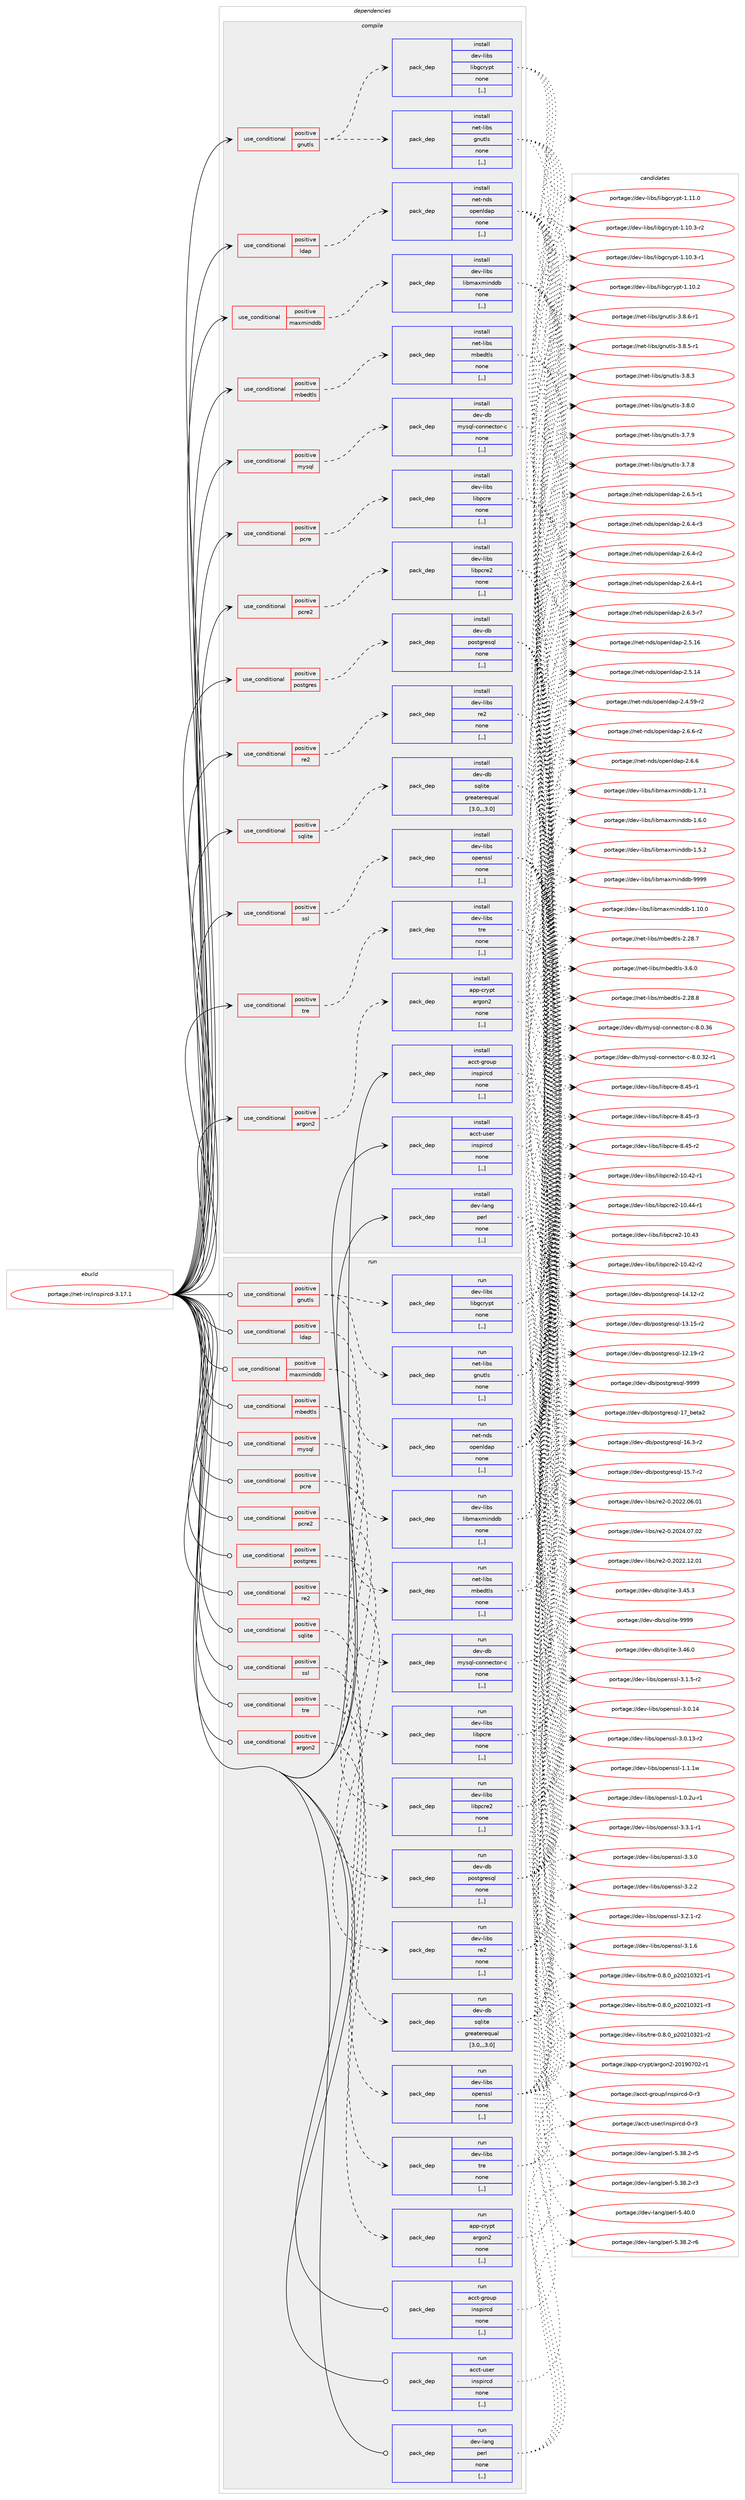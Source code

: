 digraph prolog {

# *************
# Graph options
# *************

newrank=true;
concentrate=true;
compound=true;
graph [rankdir=LR,fontname=Helvetica,fontsize=10,ranksep=1.5];#, ranksep=2.5, nodesep=0.2];
edge  [arrowhead=vee];
node  [fontname=Helvetica,fontsize=10];

# **********
# The ebuild
# **********

subgraph cluster_leftcol {
color=gray;
label=<<i>ebuild</i>>;
id [label="portage://net-irc/inspircd-3.17.1", color=red, width=4, href="../net-irc/inspircd-3.17.1.svg"];
}

# ****************
# The dependencies
# ****************

subgraph cluster_midcol {
color=gray;
label=<<i>dependencies</i>>;
subgraph cluster_compile {
fillcolor="#eeeeee";
style=filled;
label=<<i>compile</i>>;
subgraph cond92319 {
dependency355126 [label=<<TABLE BORDER="0" CELLBORDER="1" CELLSPACING="0" CELLPADDING="4"><TR><TD ROWSPAN="3" CELLPADDING="10">use_conditional</TD></TR><TR><TD>positive</TD></TR><TR><TD>argon2</TD></TR></TABLE>>, shape=none, color=red];
subgraph pack260180 {
dependency355127 [label=<<TABLE BORDER="0" CELLBORDER="1" CELLSPACING="0" CELLPADDING="4" WIDTH="220"><TR><TD ROWSPAN="6" CELLPADDING="30">pack_dep</TD></TR><TR><TD WIDTH="110">install</TD></TR><TR><TD>app-crypt</TD></TR><TR><TD>argon2</TD></TR><TR><TD>none</TD></TR><TR><TD>[,,]</TD></TR></TABLE>>, shape=none, color=blue];
}
dependency355126:e -> dependency355127:w [weight=20,style="dashed",arrowhead="vee"];
}
id:e -> dependency355126:w [weight=20,style="solid",arrowhead="vee"];
subgraph cond92320 {
dependency355128 [label=<<TABLE BORDER="0" CELLBORDER="1" CELLSPACING="0" CELLPADDING="4"><TR><TD ROWSPAN="3" CELLPADDING="10">use_conditional</TD></TR><TR><TD>positive</TD></TR><TR><TD>gnutls</TD></TR></TABLE>>, shape=none, color=red];
subgraph pack260181 {
dependency355129 [label=<<TABLE BORDER="0" CELLBORDER="1" CELLSPACING="0" CELLPADDING="4" WIDTH="220"><TR><TD ROWSPAN="6" CELLPADDING="30">pack_dep</TD></TR><TR><TD WIDTH="110">install</TD></TR><TR><TD>net-libs</TD></TR><TR><TD>gnutls</TD></TR><TR><TD>none</TD></TR><TR><TD>[,,]</TD></TR></TABLE>>, shape=none, color=blue];
}
dependency355128:e -> dependency355129:w [weight=20,style="dashed",arrowhead="vee"];
subgraph pack260182 {
dependency355130 [label=<<TABLE BORDER="0" CELLBORDER="1" CELLSPACING="0" CELLPADDING="4" WIDTH="220"><TR><TD ROWSPAN="6" CELLPADDING="30">pack_dep</TD></TR><TR><TD WIDTH="110">install</TD></TR><TR><TD>dev-libs</TD></TR><TR><TD>libgcrypt</TD></TR><TR><TD>none</TD></TR><TR><TD>[,,]</TD></TR></TABLE>>, shape=none, color=blue];
}
dependency355128:e -> dependency355130:w [weight=20,style="dashed",arrowhead="vee"];
}
id:e -> dependency355128:w [weight=20,style="solid",arrowhead="vee"];
subgraph cond92321 {
dependency355131 [label=<<TABLE BORDER="0" CELLBORDER="1" CELLSPACING="0" CELLPADDING="4"><TR><TD ROWSPAN="3" CELLPADDING="10">use_conditional</TD></TR><TR><TD>positive</TD></TR><TR><TD>ldap</TD></TR></TABLE>>, shape=none, color=red];
subgraph pack260183 {
dependency355132 [label=<<TABLE BORDER="0" CELLBORDER="1" CELLSPACING="0" CELLPADDING="4" WIDTH="220"><TR><TD ROWSPAN="6" CELLPADDING="30">pack_dep</TD></TR><TR><TD WIDTH="110">install</TD></TR><TR><TD>net-nds</TD></TR><TR><TD>openldap</TD></TR><TR><TD>none</TD></TR><TR><TD>[,,]</TD></TR></TABLE>>, shape=none, color=blue];
}
dependency355131:e -> dependency355132:w [weight=20,style="dashed",arrowhead="vee"];
}
id:e -> dependency355131:w [weight=20,style="solid",arrowhead="vee"];
subgraph cond92322 {
dependency355133 [label=<<TABLE BORDER="0" CELLBORDER="1" CELLSPACING="0" CELLPADDING="4"><TR><TD ROWSPAN="3" CELLPADDING="10">use_conditional</TD></TR><TR><TD>positive</TD></TR><TR><TD>maxminddb</TD></TR></TABLE>>, shape=none, color=red];
subgraph pack260184 {
dependency355134 [label=<<TABLE BORDER="0" CELLBORDER="1" CELLSPACING="0" CELLPADDING="4" WIDTH="220"><TR><TD ROWSPAN="6" CELLPADDING="30">pack_dep</TD></TR><TR><TD WIDTH="110">install</TD></TR><TR><TD>dev-libs</TD></TR><TR><TD>libmaxminddb</TD></TR><TR><TD>none</TD></TR><TR><TD>[,,]</TD></TR></TABLE>>, shape=none, color=blue];
}
dependency355133:e -> dependency355134:w [weight=20,style="dashed",arrowhead="vee"];
}
id:e -> dependency355133:w [weight=20,style="solid",arrowhead="vee"];
subgraph cond92323 {
dependency355135 [label=<<TABLE BORDER="0" CELLBORDER="1" CELLSPACING="0" CELLPADDING="4"><TR><TD ROWSPAN="3" CELLPADDING="10">use_conditional</TD></TR><TR><TD>positive</TD></TR><TR><TD>mbedtls</TD></TR></TABLE>>, shape=none, color=red];
subgraph pack260185 {
dependency355136 [label=<<TABLE BORDER="0" CELLBORDER="1" CELLSPACING="0" CELLPADDING="4" WIDTH="220"><TR><TD ROWSPAN="6" CELLPADDING="30">pack_dep</TD></TR><TR><TD WIDTH="110">install</TD></TR><TR><TD>net-libs</TD></TR><TR><TD>mbedtls</TD></TR><TR><TD>none</TD></TR><TR><TD>[,,]</TD></TR></TABLE>>, shape=none, color=blue];
}
dependency355135:e -> dependency355136:w [weight=20,style="dashed",arrowhead="vee"];
}
id:e -> dependency355135:w [weight=20,style="solid",arrowhead="vee"];
subgraph cond92324 {
dependency355137 [label=<<TABLE BORDER="0" CELLBORDER="1" CELLSPACING="0" CELLPADDING="4"><TR><TD ROWSPAN="3" CELLPADDING="10">use_conditional</TD></TR><TR><TD>positive</TD></TR><TR><TD>mysql</TD></TR></TABLE>>, shape=none, color=red];
subgraph pack260186 {
dependency355138 [label=<<TABLE BORDER="0" CELLBORDER="1" CELLSPACING="0" CELLPADDING="4" WIDTH="220"><TR><TD ROWSPAN="6" CELLPADDING="30">pack_dep</TD></TR><TR><TD WIDTH="110">install</TD></TR><TR><TD>dev-db</TD></TR><TR><TD>mysql-connector-c</TD></TR><TR><TD>none</TD></TR><TR><TD>[,,]</TD></TR></TABLE>>, shape=none, color=blue];
}
dependency355137:e -> dependency355138:w [weight=20,style="dashed",arrowhead="vee"];
}
id:e -> dependency355137:w [weight=20,style="solid",arrowhead="vee"];
subgraph cond92325 {
dependency355139 [label=<<TABLE BORDER="0" CELLBORDER="1" CELLSPACING="0" CELLPADDING="4"><TR><TD ROWSPAN="3" CELLPADDING="10">use_conditional</TD></TR><TR><TD>positive</TD></TR><TR><TD>pcre</TD></TR></TABLE>>, shape=none, color=red];
subgraph pack260187 {
dependency355140 [label=<<TABLE BORDER="0" CELLBORDER="1" CELLSPACING="0" CELLPADDING="4" WIDTH="220"><TR><TD ROWSPAN="6" CELLPADDING="30">pack_dep</TD></TR><TR><TD WIDTH="110">install</TD></TR><TR><TD>dev-libs</TD></TR><TR><TD>libpcre</TD></TR><TR><TD>none</TD></TR><TR><TD>[,,]</TD></TR></TABLE>>, shape=none, color=blue];
}
dependency355139:e -> dependency355140:w [weight=20,style="dashed",arrowhead="vee"];
}
id:e -> dependency355139:w [weight=20,style="solid",arrowhead="vee"];
subgraph cond92326 {
dependency355141 [label=<<TABLE BORDER="0" CELLBORDER="1" CELLSPACING="0" CELLPADDING="4"><TR><TD ROWSPAN="3" CELLPADDING="10">use_conditional</TD></TR><TR><TD>positive</TD></TR><TR><TD>pcre2</TD></TR></TABLE>>, shape=none, color=red];
subgraph pack260188 {
dependency355142 [label=<<TABLE BORDER="0" CELLBORDER="1" CELLSPACING="0" CELLPADDING="4" WIDTH="220"><TR><TD ROWSPAN="6" CELLPADDING="30">pack_dep</TD></TR><TR><TD WIDTH="110">install</TD></TR><TR><TD>dev-libs</TD></TR><TR><TD>libpcre2</TD></TR><TR><TD>none</TD></TR><TR><TD>[,,]</TD></TR></TABLE>>, shape=none, color=blue];
}
dependency355141:e -> dependency355142:w [weight=20,style="dashed",arrowhead="vee"];
}
id:e -> dependency355141:w [weight=20,style="solid",arrowhead="vee"];
subgraph cond92327 {
dependency355143 [label=<<TABLE BORDER="0" CELLBORDER="1" CELLSPACING="0" CELLPADDING="4"><TR><TD ROWSPAN="3" CELLPADDING="10">use_conditional</TD></TR><TR><TD>positive</TD></TR><TR><TD>postgres</TD></TR></TABLE>>, shape=none, color=red];
subgraph pack260189 {
dependency355144 [label=<<TABLE BORDER="0" CELLBORDER="1" CELLSPACING="0" CELLPADDING="4" WIDTH="220"><TR><TD ROWSPAN="6" CELLPADDING="30">pack_dep</TD></TR><TR><TD WIDTH="110">install</TD></TR><TR><TD>dev-db</TD></TR><TR><TD>postgresql</TD></TR><TR><TD>none</TD></TR><TR><TD>[,,]</TD></TR></TABLE>>, shape=none, color=blue];
}
dependency355143:e -> dependency355144:w [weight=20,style="dashed",arrowhead="vee"];
}
id:e -> dependency355143:w [weight=20,style="solid",arrowhead="vee"];
subgraph cond92328 {
dependency355145 [label=<<TABLE BORDER="0" CELLBORDER="1" CELLSPACING="0" CELLPADDING="4"><TR><TD ROWSPAN="3" CELLPADDING="10">use_conditional</TD></TR><TR><TD>positive</TD></TR><TR><TD>re2</TD></TR></TABLE>>, shape=none, color=red];
subgraph pack260190 {
dependency355146 [label=<<TABLE BORDER="0" CELLBORDER="1" CELLSPACING="0" CELLPADDING="4" WIDTH="220"><TR><TD ROWSPAN="6" CELLPADDING="30">pack_dep</TD></TR><TR><TD WIDTH="110">install</TD></TR><TR><TD>dev-libs</TD></TR><TR><TD>re2</TD></TR><TR><TD>none</TD></TR><TR><TD>[,,]</TD></TR></TABLE>>, shape=none, color=blue];
}
dependency355145:e -> dependency355146:w [weight=20,style="dashed",arrowhead="vee"];
}
id:e -> dependency355145:w [weight=20,style="solid",arrowhead="vee"];
subgraph cond92329 {
dependency355147 [label=<<TABLE BORDER="0" CELLBORDER="1" CELLSPACING="0" CELLPADDING="4"><TR><TD ROWSPAN="3" CELLPADDING="10">use_conditional</TD></TR><TR><TD>positive</TD></TR><TR><TD>sqlite</TD></TR></TABLE>>, shape=none, color=red];
subgraph pack260191 {
dependency355148 [label=<<TABLE BORDER="0" CELLBORDER="1" CELLSPACING="0" CELLPADDING="4" WIDTH="220"><TR><TD ROWSPAN="6" CELLPADDING="30">pack_dep</TD></TR><TR><TD WIDTH="110">install</TD></TR><TR><TD>dev-db</TD></TR><TR><TD>sqlite</TD></TR><TR><TD>greaterequal</TD></TR><TR><TD>[3.0,,,3.0]</TD></TR></TABLE>>, shape=none, color=blue];
}
dependency355147:e -> dependency355148:w [weight=20,style="dashed",arrowhead="vee"];
}
id:e -> dependency355147:w [weight=20,style="solid",arrowhead="vee"];
subgraph cond92330 {
dependency355149 [label=<<TABLE BORDER="0" CELLBORDER="1" CELLSPACING="0" CELLPADDING="4"><TR><TD ROWSPAN="3" CELLPADDING="10">use_conditional</TD></TR><TR><TD>positive</TD></TR><TR><TD>ssl</TD></TR></TABLE>>, shape=none, color=red];
subgraph pack260192 {
dependency355150 [label=<<TABLE BORDER="0" CELLBORDER="1" CELLSPACING="0" CELLPADDING="4" WIDTH="220"><TR><TD ROWSPAN="6" CELLPADDING="30">pack_dep</TD></TR><TR><TD WIDTH="110">install</TD></TR><TR><TD>dev-libs</TD></TR><TR><TD>openssl</TD></TR><TR><TD>none</TD></TR><TR><TD>[,,]</TD></TR></TABLE>>, shape=none, color=blue];
}
dependency355149:e -> dependency355150:w [weight=20,style="dashed",arrowhead="vee"];
}
id:e -> dependency355149:w [weight=20,style="solid",arrowhead="vee"];
subgraph cond92331 {
dependency355151 [label=<<TABLE BORDER="0" CELLBORDER="1" CELLSPACING="0" CELLPADDING="4"><TR><TD ROWSPAN="3" CELLPADDING="10">use_conditional</TD></TR><TR><TD>positive</TD></TR><TR><TD>tre</TD></TR></TABLE>>, shape=none, color=red];
subgraph pack260193 {
dependency355152 [label=<<TABLE BORDER="0" CELLBORDER="1" CELLSPACING="0" CELLPADDING="4" WIDTH="220"><TR><TD ROWSPAN="6" CELLPADDING="30">pack_dep</TD></TR><TR><TD WIDTH="110">install</TD></TR><TR><TD>dev-libs</TD></TR><TR><TD>tre</TD></TR><TR><TD>none</TD></TR><TR><TD>[,,]</TD></TR></TABLE>>, shape=none, color=blue];
}
dependency355151:e -> dependency355152:w [weight=20,style="dashed",arrowhead="vee"];
}
id:e -> dependency355151:w [weight=20,style="solid",arrowhead="vee"];
subgraph pack260194 {
dependency355153 [label=<<TABLE BORDER="0" CELLBORDER="1" CELLSPACING="0" CELLPADDING="4" WIDTH="220"><TR><TD ROWSPAN="6" CELLPADDING="30">pack_dep</TD></TR><TR><TD WIDTH="110">install</TD></TR><TR><TD>acct-group</TD></TR><TR><TD>inspircd</TD></TR><TR><TD>none</TD></TR><TR><TD>[,,]</TD></TR></TABLE>>, shape=none, color=blue];
}
id:e -> dependency355153:w [weight=20,style="solid",arrowhead="vee"];
subgraph pack260195 {
dependency355154 [label=<<TABLE BORDER="0" CELLBORDER="1" CELLSPACING="0" CELLPADDING="4" WIDTH="220"><TR><TD ROWSPAN="6" CELLPADDING="30">pack_dep</TD></TR><TR><TD WIDTH="110">install</TD></TR><TR><TD>acct-user</TD></TR><TR><TD>inspircd</TD></TR><TR><TD>none</TD></TR><TR><TD>[,,]</TD></TR></TABLE>>, shape=none, color=blue];
}
id:e -> dependency355154:w [weight=20,style="solid",arrowhead="vee"];
subgraph pack260196 {
dependency355155 [label=<<TABLE BORDER="0" CELLBORDER="1" CELLSPACING="0" CELLPADDING="4" WIDTH="220"><TR><TD ROWSPAN="6" CELLPADDING="30">pack_dep</TD></TR><TR><TD WIDTH="110">install</TD></TR><TR><TD>dev-lang</TD></TR><TR><TD>perl</TD></TR><TR><TD>none</TD></TR><TR><TD>[,,]</TD></TR></TABLE>>, shape=none, color=blue];
}
id:e -> dependency355155:w [weight=20,style="solid",arrowhead="vee"];
}
subgraph cluster_compileandrun {
fillcolor="#eeeeee";
style=filled;
label=<<i>compile and run</i>>;
}
subgraph cluster_run {
fillcolor="#eeeeee";
style=filled;
label=<<i>run</i>>;
subgraph cond92332 {
dependency355156 [label=<<TABLE BORDER="0" CELLBORDER="1" CELLSPACING="0" CELLPADDING="4"><TR><TD ROWSPAN="3" CELLPADDING="10">use_conditional</TD></TR><TR><TD>positive</TD></TR><TR><TD>argon2</TD></TR></TABLE>>, shape=none, color=red];
subgraph pack260197 {
dependency355157 [label=<<TABLE BORDER="0" CELLBORDER="1" CELLSPACING="0" CELLPADDING="4" WIDTH="220"><TR><TD ROWSPAN="6" CELLPADDING="30">pack_dep</TD></TR><TR><TD WIDTH="110">run</TD></TR><TR><TD>app-crypt</TD></TR><TR><TD>argon2</TD></TR><TR><TD>none</TD></TR><TR><TD>[,,]</TD></TR></TABLE>>, shape=none, color=blue];
}
dependency355156:e -> dependency355157:w [weight=20,style="dashed",arrowhead="vee"];
}
id:e -> dependency355156:w [weight=20,style="solid",arrowhead="odot"];
subgraph cond92333 {
dependency355158 [label=<<TABLE BORDER="0" CELLBORDER="1" CELLSPACING="0" CELLPADDING="4"><TR><TD ROWSPAN="3" CELLPADDING="10">use_conditional</TD></TR><TR><TD>positive</TD></TR><TR><TD>gnutls</TD></TR></TABLE>>, shape=none, color=red];
subgraph pack260198 {
dependency355159 [label=<<TABLE BORDER="0" CELLBORDER="1" CELLSPACING="0" CELLPADDING="4" WIDTH="220"><TR><TD ROWSPAN="6" CELLPADDING="30">pack_dep</TD></TR><TR><TD WIDTH="110">run</TD></TR><TR><TD>net-libs</TD></TR><TR><TD>gnutls</TD></TR><TR><TD>none</TD></TR><TR><TD>[,,]</TD></TR></TABLE>>, shape=none, color=blue];
}
dependency355158:e -> dependency355159:w [weight=20,style="dashed",arrowhead="vee"];
subgraph pack260199 {
dependency355160 [label=<<TABLE BORDER="0" CELLBORDER="1" CELLSPACING="0" CELLPADDING="4" WIDTH="220"><TR><TD ROWSPAN="6" CELLPADDING="30">pack_dep</TD></TR><TR><TD WIDTH="110">run</TD></TR><TR><TD>dev-libs</TD></TR><TR><TD>libgcrypt</TD></TR><TR><TD>none</TD></TR><TR><TD>[,,]</TD></TR></TABLE>>, shape=none, color=blue];
}
dependency355158:e -> dependency355160:w [weight=20,style="dashed",arrowhead="vee"];
}
id:e -> dependency355158:w [weight=20,style="solid",arrowhead="odot"];
subgraph cond92334 {
dependency355161 [label=<<TABLE BORDER="0" CELLBORDER="1" CELLSPACING="0" CELLPADDING="4"><TR><TD ROWSPAN="3" CELLPADDING="10">use_conditional</TD></TR><TR><TD>positive</TD></TR><TR><TD>ldap</TD></TR></TABLE>>, shape=none, color=red];
subgraph pack260200 {
dependency355162 [label=<<TABLE BORDER="0" CELLBORDER="1" CELLSPACING="0" CELLPADDING="4" WIDTH="220"><TR><TD ROWSPAN="6" CELLPADDING="30">pack_dep</TD></TR><TR><TD WIDTH="110">run</TD></TR><TR><TD>net-nds</TD></TR><TR><TD>openldap</TD></TR><TR><TD>none</TD></TR><TR><TD>[,,]</TD></TR></TABLE>>, shape=none, color=blue];
}
dependency355161:e -> dependency355162:w [weight=20,style="dashed",arrowhead="vee"];
}
id:e -> dependency355161:w [weight=20,style="solid",arrowhead="odot"];
subgraph cond92335 {
dependency355163 [label=<<TABLE BORDER="0" CELLBORDER="1" CELLSPACING="0" CELLPADDING="4"><TR><TD ROWSPAN="3" CELLPADDING="10">use_conditional</TD></TR><TR><TD>positive</TD></TR><TR><TD>maxminddb</TD></TR></TABLE>>, shape=none, color=red];
subgraph pack260201 {
dependency355164 [label=<<TABLE BORDER="0" CELLBORDER="1" CELLSPACING="0" CELLPADDING="4" WIDTH="220"><TR><TD ROWSPAN="6" CELLPADDING="30">pack_dep</TD></TR><TR><TD WIDTH="110">run</TD></TR><TR><TD>dev-libs</TD></TR><TR><TD>libmaxminddb</TD></TR><TR><TD>none</TD></TR><TR><TD>[,,]</TD></TR></TABLE>>, shape=none, color=blue];
}
dependency355163:e -> dependency355164:w [weight=20,style="dashed",arrowhead="vee"];
}
id:e -> dependency355163:w [weight=20,style="solid",arrowhead="odot"];
subgraph cond92336 {
dependency355165 [label=<<TABLE BORDER="0" CELLBORDER="1" CELLSPACING="0" CELLPADDING="4"><TR><TD ROWSPAN="3" CELLPADDING="10">use_conditional</TD></TR><TR><TD>positive</TD></TR><TR><TD>mbedtls</TD></TR></TABLE>>, shape=none, color=red];
subgraph pack260202 {
dependency355166 [label=<<TABLE BORDER="0" CELLBORDER="1" CELLSPACING="0" CELLPADDING="4" WIDTH="220"><TR><TD ROWSPAN="6" CELLPADDING="30">pack_dep</TD></TR><TR><TD WIDTH="110">run</TD></TR><TR><TD>net-libs</TD></TR><TR><TD>mbedtls</TD></TR><TR><TD>none</TD></TR><TR><TD>[,,]</TD></TR></TABLE>>, shape=none, color=blue];
}
dependency355165:e -> dependency355166:w [weight=20,style="dashed",arrowhead="vee"];
}
id:e -> dependency355165:w [weight=20,style="solid",arrowhead="odot"];
subgraph cond92337 {
dependency355167 [label=<<TABLE BORDER="0" CELLBORDER="1" CELLSPACING="0" CELLPADDING="4"><TR><TD ROWSPAN="3" CELLPADDING="10">use_conditional</TD></TR><TR><TD>positive</TD></TR><TR><TD>mysql</TD></TR></TABLE>>, shape=none, color=red];
subgraph pack260203 {
dependency355168 [label=<<TABLE BORDER="0" CELLBORDER="1" CELLSPACING="0" CELLPADDING="4" WIDTH="220"><TR><TD ROWSPAN="6" CELLPADDING="30">pack_dep</TD></TR><TR><TD WIDTH="110">run</TD></TR><TR><TD>dev-db</TD></TR><TR><TD>mysql-connector-c</TD></TR><TR><TD>none</TD></TR><TR><TD>[,,]</TD></TR></TABLE>>, shape=none, color=blue];
}
dependency355167:e -> dependency355168:w [weight=20,style="dashed",arrowhead="vee"];
}
id:e -> dependency355167:w [weight=20,style="solid",arrowhead="odot"];
subgraph cond92338 {
dependency355169 [label=<<TABLE BORDER="0" CELLBORDER="1" CELLSPACING="0" CELLPADDING="4"><TR><TD ROWSPAN="3" CELLPADDING="10">use_conditional</TD></TR><TR><TD>positive</TD></TR><TR><TD>pcre</TD></TR></TABLE>>, shape=none, color=red];
subgraph pack260204 {
dependency355170 [label=<<TABLE BORDER="0" CELLBORDER="1" CELLSPACING="0" CELLPADDING="4" WIDTH="220"><TR><TD ROWSPAN="6" CELLPADDING="30">pack_dep</TD></TR><TR><TD WIDTH="110">run</TD></TR><TR><TD>dev-libs</TD></TR><TR><TD>libpcre</TD></TR><TR><TD>none</TD></TR><TR><TD>[,,]</TD></TR></TABLE>>, shape=none, color=blue];
}
dependency355169:e -> dependency355170:w [weight=20,style="dashed",arrowhead="vee"];
}
id:e -> dependency355169:w [weight=20,style="solid",arrowhead="odot"];
subgraph cond92339 {
dependency355171 [label=<<TABLE BORDER="0" CELLBORDER="1" CELLSPACING="0" CELLPADDING="4"><TR><TD ROWSPAN="3" CELLPADDING="10">use_conditional</TD></TR><TR><TD>positive</TD></TR><TR><TD>pcre2</TD></TR></TABLE>>, shape=none, color=red];
subgraph pack260205 {
dependency355172 [label=<<TABLE BORDER="0" CELLBORDER="1" CELLSPACING="0" CELLPADDING="4" WIDTH="220"><TR><TD ROWSPAN="6" CELLPADDING="30">pack_dep</TD></TR><TR><TD WIDTH="110">run</TD></TR><TR><TD>dev-libs</TD></TR><TR><TD>libpcre2</TD></TR><TR><TD>none</TD></TR><TR><TD>[,,]</TD></TR></TABLE>>, shape=none, color=blue];
}
dependency355171:e -> dependency355172:w [weight=20,style="dashed",arrowhead="vee"];
}
id:e -> dependency355171:w [weight=20,style="solid",arrowhead="odot"];
subgraph cond92340 {
dependency355173 [label=<<TABLE BORDER="0" CELLBORDER="1" CELLSPACING="0" CELLPADDING="4"><TR><TD ROWSPAN="3" CELLPADDING="10">use_conditional</TD></TR><TR><TD>positive</TD></TR><TR><TD>postgres</TD></TR></TABLE>>, shape=none, color=red];
subgraph pack260206 {
dependency355174 [label=<<TABLE BORDER="0" CELLBORDER="1" CELLSPACING="0" CELLPADDING="4" WIDTH="220"><TR><TD ROWSPAN="6" CELLPADDING="30">pack_dep</TD></TR><TR><TD WIDTH="110">run</TD></TR><TR><TD>dev-db</TD></TR><TR><TD>postgresql</TD></TR><TR><TD>none</TD></TR><TR><TD>[,,]</TD></TR></TABLE>>, shape=none, color=blue];
}
dependency355173:e -> dependency355174:w [weight=20,style="dashed",arrowhead="vee"];
}
id:e -> dependency355173:w [weight=20,style="solid",arrowhead="odot"];
subgraph cond92341 {
dependency355175 [label=<<TABLE BORDER="0" CELLBORDER="1" CELLSPACING="0" CELLPADDING="4"><TR><TD ROWSPAN="3" CELLPADDING="10">use_conditional</TD></TR><TR><TD>positive</TD></TR><TR><TD>re2</TD></TR></TABLE>>, shape=none, color=red];
subgraph pack260207 {
dependency355176 [label=<<TABLE BORDER="0" CELLBORDER="1" CELLSPACING="0" CELLPADDING="4" WIDTH="220"><TR><TD ROWSPAN="6" CELLPADDING="30">pack_dep</TD></TR><TR><TD WIDTH="110">run</TD></TR><TR><TD>dev-libs</TD></TR><TR><TD>re2</TD></TR><TR><TD>none</TD></TR><TR><TD>[,,]</TD></TR></TABLE>>, shape=none, color=blue];
}
dependency355175:e -> dependency355176:w [weight=20,style="dashed",arrowhead="vee"];
}
id:e -> dependency355175:w [weight=20,style="solid",arrowhead="odot"];
subgraph cond92342 {
dependency355177 [label=<<TABLE BORDER="0" CELLBORDER="1" CELLSPACING="0" CELLPADDING="4"><TR><TD ROWSPAN="3" CELLPADDING="10">use_conditional</TD></TR><TR><TD>positive</TD></TR><TR><TD>sqlite</TD></TR></TABLE>>, shape=none, color=red];
subgraph pack260208 {
dependency355178 [label=<<TABLE BORDER="0" CELLBORDER="1" CELLSPACING="0" CELLPADDING="4" WIDTH="220"><TR><TD ROWSPAN="6" CELLPADDING="30">pack_dep</TD></TR><TR><TD WIDTH="110">run</TD></TR><TR><TD>dev-db</TD></TR><TR><TD>sqlite</TD></TR><TR><TD>greaterequal</TD></TR><TR><TD>[3.0,,,3.0]</TD></TR></TABLE>>, shape=none, color=blue];
}
dependency355177:e -> dependency355178:w [weight=20,style="dashed",arrowhead="vee"];
}
id:e -> dependency355177:w [weight=20,style="solid",arrowhead="odot"];
subgraph cond92343 {
dependency355179 [label=<<TABLE BORDER="0" CELLBORDER="1" CELLSPACING="0" CELLPADDING="4"><TR><TD ROWSPAN="3" CELLPADDING="10">use_conditional</TD></TR><TR><TD>positive</TD></TR><TR><TD>ssl</TD></TR></TABLE>>, shape=none, color=red];
subgraph pack260209 {
dependency355180 [label=<<TABLE BORDER="0" CELLBORDER="1" CELLSPACING="0" CELLPADDING="4" WIDTH="220"><TR><TD ROWSPAN="6" CELLPADDING="30">pack_dep</TD></TR><TR><TD WIDTH="110">run</TD></TR><TR><TD>dev-libs</TD></TR><TR><TD>openssl</TD></TR><TR><TD>none</TD></TR><TR><TD>[,,]</TD></TR></TABLE>>, shape=none, color=blue];
}
dependency355179:e -> dependency355180:w [weight=20,style="dashed",arrowhead="vee"];
}
id:e -> dependency355179:w [weight=20,style="solid",arrowhead="odot"];
subgraph cond92344 {
dependency355181 [label=<<TABLE BORDER="0" CELLBORDER="1" CELLSPACING="0" CELLPADDING="4"><TR><TD ROWSPAN="3" CELLPADDING="10">use_conditional</TD></TR><TR><TD>positive</TD></TR><TR><TD>tre</TD></TR></TABLE>>, shape=none, color=red];
subgraph pack260210 {
dependency355182 [label=<<TABLE BORDER="0" CELLBORDER="1" CELLSPACING="0" CELLPADDING="4" WIDTH="220"><TR><TD ROWSPAN="6" CELLPADDING="30">pack_dep</TD></TR><TR><TD WIDTH="110">run</TD></TR><TR><TD>dev-libs</TD></TR><TR><TD>tre</TD></TR><TR><TD>none</TD></TR><TR><TD>[,,]</TD></TR></TABLE>>, shape=none, color=blue];
}
dependency355181:e -> dependency355182:w [weight=20,style="dashed",arrowhead="vee"];
}
id:e -> dependency355181:w [weight=20,style="solid",arrowhead="odot"];
subgraph pack260211 {
dependency355183 [label=<<TABLE BORDER="0" CELLBORDER="1" CELLSPACING="0" CELLPADDING="4" WIDTH="220"><TR><TD ROWSPAN="6" CELLPADDING="30">pack_dep</TD></TR><TR><TD WIDTH="110">run</TD></TR><TR><TD>acct-group</TD></TR><TR><TD>inspircd</TD></TR><TR><TD>none</TD></TR><TR><TD>[,,]</TD></TR></TABLE>>, shape=none, color=blue];
}
id:e -> dependency355183:w [weight=20,style="solid",arrowhead="odot"];
subgraph pack260212 {
dependency355184 [label=<<TABLE BORDER="0" CELLBORDER="1" CELLSPACING="0" CELLPADDING="4" WIDTH="220"><TR><TD ROWSPAN="6" CELLPADDING="30">pack_dep</TD></TR><TR><TD WIDTH="110">run</TD></TR><TR><TD>acct-user</TD></TR><TR><TD>inspircd</TD></TR><TR><TD>none</TD></TR><TR><TD>[,,]</TD></TR></TABLE>>, shape=none, color=blue];
}
id:e -> dependency355184:w [weight=20,style="solid",arrowhead="odot"];
subgraph pack260213 {
dependency355185 [label=<<TABLE BORDER="0" CELLBORDER="1" CELLSPACING="0" CELLPADDING="4" WIDTH="220"><TR><TD ROWSPAN="6" CELLPADDING="30">pack_dep</TD></TR><TR><TD WIDTH="110">run</TD></TR><TR><TD>dev-lang</TD></TR><TR><TD>perl</TD></TR><TR><TD>none</TD></TR><TR><TD>[,,]</TD></TR></TABLE>>, shape=none, color=blue];
}
id:e -> dependency355185:w [weight=20,style="solid",arrowhead="odot"];
}
}

# **************
# The candidates
# **************

subgraph cluster_choices {
rank=same;
color=gray;
label=<<i>candidates</i>>;

subgraph choice260180 {
color=black;
nodesep=1;
choice9711211245991141211121164797114103111110504550484957485548504511449 [label="portage://app-crypt/argon2-20190702-r1", color=red, width=4,href="../app-crypt/argon2-20190702-r1.svg"];
dependency355127:e -> choice9711211245991141211121164797114103111110504550484957485548504511449:w [style=dotted,weight="100"];
}
subgraph choice260181 {
color=black;
nodesep=1;
choice1101011164510810598115471031101171161081154551465646544511449 [label="portage://net-libs/gnutls-3.8.6-r1", color=red, width=4,href="../net-libs/gnutls-3.8.6-r1.svg"];
choice1101011164510810598115471031101171161081154551465646534511449 [label="portage://net-libs/gnutls-3.8.5-r1", color=red, width=4,href="../net-libs/gnutls-3.8.5-r1.svg"];
choice110101116451081059811547103110117116108115455146564651 [label="portage://net-libs/gnutls-3.8.3", color=red, width=4,href="../net-libs/gnutls-3.8.3.svg"];
choice110101116451081059811547103110117116108115455146564648 [label="portage://net-libs/gnutls-3.8.0", color=red, width=4,href="../net-libs/gnutls-3.8.0.svg"];
choice110101116451081059811547103110117116108115455146554657 [label="portage://net-libs/gnutls-3.7.9", color=red, width=4,href="../net-libs/gnutls-3.7.9.svg"];
choice110101116451081059811547103110117116108115455146554656 [label="portage://net-libs/gnutls-3.7.8", color=red, width=4,href="../net-libs/gnutls-3.7.8.svg"];
dependency355129:e -> choice1101011164510810598115471031101171161081154551465646544511449:w [style=dotted,weight="100"];
dependency355129:e -> choice1101011164510810598115471031101171161081154551465646534511449:w [style=dotted,weight="100"];
dependency355129:e -> choice110101116451081059811547103110117116108115455146564651:w [style=dotted,weight="100"];
dependency355129:e -> choice110101116451081059811547103110117116108115455146564648:w [style=dotted,weight="100"];
dependency355129:e -> choice110101116451081059811547103110117116108115455146554657:w [style=dotted,weight="100"];
dependency355129:e -> choice110101116451081059811547103110117116108115455146554656:w [style=dotted,weight="100"];
}
subgraph choice260182 {
color=black;
nodesep=1;
choice100101118451081059811547108105981039911412111211645494649494648 [label="portage://dev-libs/libgcrypt-1.11.0", color=red, width=4,href="../dev-libs/libgcrypt-1.11.0.svg"];
choice1001011184510810598115471081059810399114121112116454946494846514511450 [label="portage://dev-libs/libgcrypt-1.10.3-r2", color=red, width=4,href="../dev-libs/libgcrypt-1.10.3-r2.svg"];
choice1001011184510810598115471081059810399114121112116454946494846514511449 [label="portage://dev-libs/libgcrypt-1.10.3-r1", color=red, width=4,href="../dev-libs/libgcrypt-1.10.3-r1.svg"];
choice100101118451081059811547108105981039911412111211645494649484650 [label="portage://dev-libs/libgcrypt-1.10.2", color=red, width=4,href="../dev-libs/libgcrypt-1.10.2.svg"];
dependency355130:e -> choice100101118451081059811547108105981039911412111211645494649494648:w [style=dotted,weight="100"];
dependency355130:e -> choice1001011184510810598115471081059810399114121112116454946494846514511450:w [style=dotted,weight="100"];
dependency355130:e -> choice1001011184510810598115471081059810399114121112116454946494846514511449:w [style=dotted,weight="100"];
dependency355130:e -> choice100101118451081059811547108105981039911412111211645494649484650:w [style=dotted,weight="100"];
}
subgraph choice260183 {
color=black;
nodesep=1;
choice1101011164511010011547111112101110108100971124550465446544511450 [label="portage://net-nds/openldap-2.6.6-r2", color=red, width=4,href="../net-nds/openldap-2.6.6-r2.svg"];
choice110101116451101001154711111210111010810097112455046544654 [label="portage://net-nds/openldap-2.6.6", color=red, width=4,href="../net-nds/openldap-2.6.6.svg"];
choice1101011164511010011547111112101110108100971124550465446534511449 [label="portage://net-nds/openldap-2.6.5-r1", color=red, width=4,href="../net-nds/openldap-2.6.5-r1.svg"];
choice1101011164511010011547111112101110108100971124550465446524511451 [label="portage://net-nds/openldap-2.6.4-r3", color=red, width=4,href="../net-nds/openldap-2.6.4-r3.svg"];
choice1101011164511010011547111112101110108100971124550465446524511450 [label="portage://net-nds/openldap-2.6.4-r2", color=red, width=4,href="../net-nds/openldap-2.6.4-r2.svg"];
choice1101011164511010011547111112101110108100971124550465446524511449 [label="portage://net-nds/openldap-2.6.4-r1", color=red, width=4,href="../net-nds/openldap-2.6.4-r1.svg"];
choice1101011164511010011547111112101110108100971124550465446514511455 [label="portage://net-nds/openldap-2.6.3-r7", color=red, width=4,href="../net-nds/openldap-2.6.3-r7.svg"];
choice11010111645110100115471111121011101081009711245504653464954 [label="portage://net-nds/openldap-2.5.16", color=red, width=4,href="../net-nds/openldap-2.5.16.svg"];
choice11010111645110100115471111121011101081009711245504653464952 [label="portage://net-nds/openldap-2.5.14", color=red, width=4,href="../net-nds/openldap-2.5.14.svg"];
choice110101116451101001154711111210111010810097112455046524653574511450 [label="portage://net-nds/openldap-2.4.59-r2", color=red, width=4,href="../net-nds/openldap-2.4.59-r2.svg"];
dependency355132:e -> choice1101011164511010011547111112101110108100971124550465446544511450:w [style=dotted,weight="100"];
dependency355132:e -> choice110101116451101001154711111210111010810097112455046544654:w [style=dotted,weight="100"];
dependency355132:e -> choice1101011164511010011547111112101110108100971124550465446534511449:w [style=dotted,weight="100"];
dependency355132:e -> choice1101011164511010011547111112101110108100971124550465446524511451:w [style=dotted,weight="100"];
dependency355132:e -> choice1101011164511010011547111112101110108100971124550465446524511450:w [style=dotted,weight="100"];
dependency355132:e -> choice1101011164511010011547111112101110108100971124550465446524511449:w [style=dotted,weight="100"];
dependency355132:e -> choice1101011164511010011547111112101110108100971124550465446514511455:w [style=dotted,weight="100"];
dependency355132:e -> choice11010111645110100115471111121011101081009711245504653464954:w [style=dotted,weight="100"];
dependency355132:e -> choice11010111645110100115471111121011101081009711245504653464952:w [style=dotted,weight="100"];
dependency355132:e -> choice110101116451101001154711111210111010810097112455046524653574511450:w [style=dotted,weight="100"];
}
subgraph choice260184 {
color=black;
nodesep=1;
choice1001011184510810598115471081059810997120109105110100100984557575757 [label="portage://dev-libs/libmaxminddb-9999", color=red, width=4,href="../dev-libs/libmaxminddb-9999.svg"];
choice10010111845108105981154710810598109971201091051101001009845494649484648 [label="portage://dev-libs/libmaxminddb-1.10.0", color=red, width=4,href="../dev-libs/libmaxminddb-1.10.0.svg"];
choice100101118451081059811547108105981099712010910511010010098454946554649 [label="portage://dev-libs/libmaxminddb-1.7.1", color=red, width=4,href="../dev-libs/libmaxminddb-1.7.1.svg"];
choice100101118451081059811547108105981099712010910511010010098454946544648 [label="portage://dev-libs/libmaxminddb-1.6.0", color=red, width=4,href="../dev-libs/libmaxminddb-1.6.0.svg"];
choice100101118451081059811547108105981099712010910511010010098454946534650 [label="portage://dev-libs/libmaxminddb-1.5.2", color=red, width=4,href="../dev-libs/libmaxminddb-1.5.2.svg"];
dependency355134:e -> choice1001011184510810598115471081059810997120109105110100100984557575757:w [style=dotted,weight="100"];
dependency355134:e -> choice10010111845108105981154710810598109971201091051101001009845494649484648:w [style=dotted,weight="100"];
dependency355134:e -> choice100101118451081059811547108105981099712010910511010010098454946554649:w [style=dotted,weight="100"];
dependency355134:e -> choice100101118451081059811547108105981099712010910511010010098454946544648:w [style=dotted,weight="100"];
dependency355134:e -> choice100101118451081059811547108105981099712010910511010010098454946534650:w [style=dotted,weight="100"];
}
subgraph choice260185 {
color=black;
nodesep=1;
choice11010111645108105981154710998101100116108115455146544648 [label="portage://net-libs/mbedtls-3.6.0", color=red, width=4,href="../net-libs/mbedtls-3.6.0.svg"];
choice1101011164510810598115471099810110011610811545504650564656 [label="portage://net-libs/mbedtls-2.28.8", color=red, width=4,href="../net-libs/mbedtls-2.28.8.svg"];
choice1101011164510810598115471099810110011610811545504650564655 [label="portage://net-libs/mbedtls-2.28.7", color=red, width=4,href="../net-libs/mbedtls-2.28.7.svg"];
dependency355136:e -> choice11010111645108105981154710998101100116108115455146544648:w [style=dotted,weight="100"];
dependency355136:e -> choice1101011164510810598115471099810110011610811545504650564656:w [style=dotted,weight="100"];
dependency355136:e -> choice1101011164510810598115471099810110011610811545504650564655:w [style=dotted,weight="100"];
}
subgraph choice260186 {
color=black;
nodesep=1;
choice100101118451009847109121115113108459911111011010199116111114459945564648465154 [label="portage://dev-db/mysql-connector-c-8.0.36", color=red, width=4,href="../dev-db/mysql-connector-c-8.0.36.svg"];
choice1001011184510098471091211151131084599111110110101991161111144599455646484651504511449 [label="portage://dev-db/mysql-connector-c-8.0.32-r1", color=red, width=4,href="../dev-db/mysql-connector-c-8.0.32-r1.svg"];
dependency355138:e -> choice100101118451009847109121115113108459911111011010199116111114459945564648465154:w [style=dotted,weight="100"];
dependency355138:e -> choice1001011184510098471091211151131084599111110110101991161111144599455646484651504511449:w [style=dotted,weight="100"];
}
subgraph choice260187 {
color=black;
nodesep=1;
choice100101118451081059811547108105981129911410145564652534511451 [label="portage://dev-libs/libpcre-8.45-r3", color=red, width=4,href="../dev-libs/libpcre-8.45-r3.svg"];
choice100101118451081059811547108105981129911410145564652534511450 [label="portage://dev-libs/libpcre-8.45-r2", color=red, width=4,href="../dev-libs/libpcre-8.45-r2.svg"];
choice100101118451081059811547108105981129911410145564652534511449 [label="portage://dev-libs/libpcre-8.45-r1", color=red, width=4,href="../dev-libs/libpcre-8.45-r1.svg"];
dependency355140:e -> choice100101118451081059811547108105981129911410145564652534511451:w [style=dotted,weight="100"];
dependency355140:e -> choice100101118451081059811547108105981129911410145564652534511450:w [style=dotted,weight="100"];
dependency355140:e -> choice100101118451081059811547108105981129911410145564652534511449:w [style=dotted,weight="100"];
}
subgraph choice260188 {
color=black;
nodesep=1;
choice1001011184510810598115471081059811299114101504549484652524511449 [label="portage://dev-libs/libpcre2-10.44-r1", color=red, width=4,href="../dev-libs/libpcre2-10.44-r1.svg"];
choice100101118451081059811547108105981129911410150454948465251 [label="portage://dev-libs/libpcre2-10.43", color=red, width=4,href="../dev-libs/libpcre2-10.43.svg"];
choice1001011184510810598115471081059811299114101504549484652504511450 [label="portage://dev-libs/libpcre2-10.42-r2", color=red, width=4,href="../dev-libs/libpcre2-10.42-r2.svg"];
choice1001011184510810598115471081059811299114101504549484652504511449 [label="portage://dev-libs/libpcre2-10.42-r1", color=red, width=4,href="../dev-libs/libpcre2-10.42-r1.svg"];
dependency355142:e -> choice1001011184510810598115471081059811299114101504549484652524511449:w [style=dotted,weight="100"];
dependency355142:e -> choice100101118451081059811547108105981129911410150454948465251:w [style=dotted,weight="100"];
dependency355142:e -> choice1001011184510810598115471081059811299114101504549484652504511450:w [style=dotted,weight="100"];
dependency355142:e -> choice1001011184510810598115471081059811299114101504549484652504511449:w [style=dotted,weight="100"];
}
subgraph choice260189 {
color=black;
nodesep=1;
choice1001011184510098471121111151161031141011151131084557575757 [label="portage://dev-db/postgresql-9999", color=red, width=4,href="../dev-db/postgresql-9999.svg"];
choice10010111845100984711211111511610311410111511310845495595981011169750 [label="portage://dev-db/postgresql-17_beta2", color=red, width=4,href="../dev-db/postgresql-17_beta2.svg"];
choice10010111845100984711211111511610311410111511310845495446514511450 [label="portage://dev-db/postgresql-16.3-r2", color=red, width=4,href="../dev-db/postgresql-16.3-r2.svg"];
choice10010111845100984711211111511610311410111511310845495346554511450 [label="portage://dev-db/postgresql-15.7-r2", color=red, width=4,href="../dev-db/postgresql-15.7-r2.svg"];
choice1001011184510098471121111151161031141011151131084549524649504511450 [label="portage://dev-db/postgresql-14.12-r2", color=red, width=4,href="../dev-db/postgresql-14.12-r2.svg"];
choice1001011184510098471121111151161031141011151131084549514649534511450 [label="portage://dev-db/postgresql-13.15-r2", color=red, width=4,href="../dev-db/postgresql-13.15-r2.svg"];
choice1001011184510098471121111151161031141011151131084549504649574511450 [label="portage://dev-db/postgresql-12.19-r2", color=red, width=4,href="../dev-db/postgresql-12.19-r2.svg"];
dependency355144:e -> choice1001011184510098471121111151161031141011151131084557575757:w [style=dotted,weight="100"];
dependency355144:e -> choice10010111845100984711211111511610311410111511310845495595981011169750:w [style=dotted,weight="100"];
dependency355144:e -> choice10010111845100984711211111511610311410111511310845495446514511450:w [style=dotted,weight="100"];
dependency355144:e -> choice10010111845100984711211111511610311410111511310845495346554511450:w [style=dotted,weight="100"];
dependency355144:e -> choice1001011184510098471121111151161031141011151131084549524649504511450:w [style=dotted,weight="100"];
dependency355144:e -> choice1001011184510098471121111151161031141011151131084549514649534511450:w [style=dotted,weight="100"];
dependency355144:e -> choice1001011184510098471121111151161031141011151131084549504649574511450:w [style=dotted,weight="100"];
}
subgraph choice260190 {
color=black;
nodesep=1;
choice1001011184510810598115471141015045484650485052464855464850 [label="portage://dev-libs/re2-0.2024.07.02", color=red, width=4,href="../dev-libs/re2-0.2024.07.02.svg"];
choice1001011184510810598115471141015045484650485050464950464849 [label="portage://dev-libs/re2-0.2022.12.01", color=red, width=4,href="../dev-libs/re2-0.2022.12.01.svg"];
choice1001011184510810598115471141015045484650485050464854464849 [label="portage://dev-libs/re2-0.2022.06.01", color=red, width=4,href="../dev-libs/re2-0.2022.06.01.svg"];
dependency355146:e -> choice1001011184510810598115471141015045484650485052464855464850:w [style=dotted,weight="100"];
dependency355146:e -> choice1001011184510810598115471141015045484650485050464950464849:w [style=dotted,weight="100"];
dependency355146:e -> choice1001011184510810598115471141015045484650485050464854464849:w [style=dotted,weight="100"];
}
subgraph choice260191 {
color=black;
nodesep=1;
choice1001011184510098471151131081051161014557575757 [label="portage://dev-db/sqlite-9999", color=red, width=4,href="../dev-db/sqlite-9999.svg"];
choice10010111845100984711511310810511610145514652544648 [label="portage://dev-db/sqlite-3.46.0", color=red, width=4,href="../dev-db/sqlite-3.46.0.svg"];
choice10010111845100984711511310810511610145514652534651 [label="portage://dev-db/sqlite-3.45.3", color=red, width=4,href="../dev-db/sqlite-3.45.3.svg"];
dependency355148:e -> choice1001011184510098471151131081051161014557575757:w [style=dotted,weight="100"];
dependency355148:e -> choice10010111845100984711511310810511610145514652544648:w [style=dotted,weight="100"];
dependency355148:e -> choice10010111845100984711511310810511610145514652534651:w [style=dotted,weight="100"];
}
subgraph choice260192 {
color=black;
nodesep=1;
choice1001011184510810598115471111121011101151151084551465146494511449 [label="portage://dev-libs/openssl-3.3.1-r1", color=red, width=4,href="../dev-libs/openssl-3.3.1-r1.svg"];
choice100101118451081059811547111112101110115115108455146514648 [label="portage://dev-libs/openssl-3.3.0", color=red, width=4,href="../dev-libs/openssl-3.3.0.svg"];
choice100101118451081059811547111112101110115115108455146504650 [label="portage://dev-libs/openssl-3.2.2", color=red, width=4,href="../dev-libs/openssl-3.2.2.svg"];
choice1001011184510810598115471111121011101151151084551465046494511450 [label="portage://dev-libs/openssl-3.2.1-r2", color=red, width=4,href="../dev-libs/openssl-3.2.1-r2.svg"];
choice100101118451081059811547111112101110115115108455146494654 [label="portage://dev-libs/openssl-3.1.6", color=red, width=4,href="../dev-libs/openssl-3.1.6.svg"];
choice1001011184510810598115471111121011101151151084551464946534511450 [label="portage://dev-libs/openssl-3.1.5-r2", color=red, width=4,href="../dev-libs/openssl-3.1.5-r2.svg"];
choice10010111845108105981154711111210111011511510845514648464952 [label="portage://dev-libs/openssl-3.0.14", color=red, width=4,href="../dev-libs/openssl-3.0.14.svg"];
choice100101118451081059811547111112101110115115108455146484649514511450 [label="portage://dev-libs/openssl-3.0.13-r2", color=red, width=4,href="../dev-libs/openssl-3.0.13-r2.svg"];
choice100101118451081059811547111112101110115115108454946494649119 [label="portage://dev-libs/openssl-1.1.1w", color=red, width=4,href="../dev-libs/openssl-1.1.1w.svg"];
choice1001011184510810598115471111121011101151151084549464846501174511449 [label="portage://dev-libs/openssl-1.0.2u-r1", color=red, width=4,href="../dev-libs/openssl-1.0.2u-r1.svg"];
dependency355150:e -> choice1001011184510810598115471111121011101151151084551465146494511449:w [style=dotted,weight="100"];
dependency355150:e -> choice100101118451081059811547111112101110115115108455146514648:w [style=dotted,weight="100"];
dependency355150:e -> choice100101118451081059811547111112101110115115108455146504650:w [style=dotted,weight="100"];
dependency355150:e -> choice1001011184510810598115471111121011101151151084551465046494511450:w [style=dotted,weight="100"];
dependency355150:e -> choice100101118451081059811547111112101110115115108455146494654:w [style=dotted,weight="100"];
dependency355150:e -> choice1001011184510810598115471111121011101151151084551464946534511450:w [style=dotted,weight="100"];
dependency355150:e -> choice10010111845108105981154711111210111011511510845514648464952:w [style=dotted,weight="100"];
dependency355150:e -> choice100101118451081059811547111112101110115115108455146484649514511450:w [style=dotted,weight="100"];
dependency355150:e -> choice100101118451081059811547111112101110115115108454946494649119:w [style=dotted,weight="100"];
dependency355150:e -> choice1001011184510810598115471111121011101151151084549464846501174511449:w [style=dotted,weight="100"];
}
subgraph choice260193 {
color=black;
nodesep=1;
choice1001011184510810598115471161141014548465646489511250485049485150494511451 [label="portage://dev-libs/tre-0.8.0_p20210321-r3", color=red, width=4,href="../dev-libs/tre-0.8.0_p20210321-r3.svg"];
choice1001011184510810598115471161141014548465646489511250485049485150494511450 [label="portage://dev-libs/tre-0.8.0_p20210321-r2", color=red, width=4,href="../dev-libs/tre-0.8.0_p20210321-r2.svg"];
choice1001011184510810598115471161141014548465646489511250485049485150494511449 [label="portage://dev-libs/tre-0.8.0_p20210321-r1", color=red, width=4,href="../dev-libs/tre-0.8.0_p20210321-r1.svg"];
dependency355152:e -> choice1001011184510810598115471161141014548465646489511250485049485150494511451:w [style=dotted,weight="100"];
dependency355152:e -> choice1001011184510810598115471161141014548465646489511250485049485150494511450:w [style=dotted,weight="100"];
dependency355152:e -> choice1001011184510810598115471161141014548465646489511250485049485150494511449:w [style=dotted,weight="100"];
}
subgraph choice260194 {
color=black;
nodesep=1;
choice97999911645103114111117112471051101151121051149910045484511451 [label="portage://acct-group/inspircd-0-r3", color=red, width=4,href="../acct-group/inspircd-0-r3.svg"];
dependency355153:e -> choice97999911645103114111117112471051101151121051149910045484511451:w [style=dotted,weight="100"];
}
subgraph choice260195 {
color=black;
nodesep=1;
choice97999911645117115101114471051101151121051149910045484511451 [label="portage://acct-user/inspircd-0-r3", color=red, width=4,href="../acct-user/inspircd-0-r3.svg"];
dependency355154:e -> choice97999911645117115101114471051101151121051149910045484511451:w [style=dotted,weight="100"];
}
subgraph choice260196 {
color=black;
nodesep=1;
choice10010111845108971101034711210111410845534652484648 [label="portage://dev-lang/perl-5.40.0", color=red, width=4,href="../dev-lang/perl-5.40.0.svg"];
choice100101118451089711010347112101114108455346515646504511454 [label="portage://dev-lang/perl-5.38.2-r6", color=red, width=4,href="../dev-lang/perl-5.38.2-r6.svg"];
choice100101118451089711010347112101114108455346515646504511453 [label="portage://dev-lang/perl-5.38.2-r5", color=red, width=4,href="../dev-lang/perl-5.38.2-r5.svg"];
choice100101118451089711010347112101114108455346515646504511451 [label="portage://dev-lang/perl-5.38.2-r3", color=red, width=4,href="../dev-lang/perl-5.38.2-r3.svg"];
dependency355155:e -> choice10010111845108971101034711210111410845534652484648:w [style=dotted,weight="100"];
dependency355155:e -> choice100101118451089711010347112101114108455346515646504511454:w [style=dotted,weight="100"];
dependency355155:e -> choice100101118451089711010347112101114108455346515646504511453:w [style=dotted,weight="100"];
dependency355155:e -> choice100101118451089711010347112101114108455346515646504511451:w [style=dotted,weight="100"];
}
subgraph choice260197 {
color=black;
nodesep=1;
choice9711211245991141211121164797114103111110504550484957485548504511449 [label="portage://app-crypt/argon2-20190702-r1", color=red, width=4,href="../app-crypt/argon2-20190702-r1.svg"];
dependency355157:e -> choice9711211245991141211121164797114103111110504550484957485548504511449:w [style=dotted,weight="100"];
}
subgraph choice260198 {
color=black;
nodesep=1;
choice1101011164510810598115471031101171161081154551465646544511449 [label="portage://net-libs/gnutls-3.8.6-r1", color=red, width=4,href="../net-libs/gnutls-3.8.6-r1.svg"];
choice1101011164510810598115471031101171161081154551465646534511449 [label="portage://net-libs/gnutls-3.8.5-r1", color=red, width=4,href="../net-libs/gnutls-3.8.5-r1.svg"];
choice110101116451081059811547103110117116108115455146564651 [label="portage://net-libs/gnutls-3.8.3", color=red, width=4,href="../net-libs/gnutls-3.8.3.svg"];
choice110101116451081059811547103110117116108115455146564648 [label="portage://net-libs/gnutls-3.8.0", color=red, width=4,href="../net-libs/gnutls-3.8.0.svg"];
choice110101116451081059811547103110117116108115455146554657 [label="portage://net-libs/gnutls-3.7.9", color=red, width=4,href="../net-libs/gnutls-3.7.9.svg"];
choice110101116451081059811547103110117116108115455146554656 [label="portage://net-libs/gnutls-3.7.8", color=red, width=4,href="../net-libs/gnutls-3.7.8.svg"];
dependency355159:e -> choice1101011164510810598115471031101171161081154551465646544511449:w [style=dotted,weight="100"];
dependency355159:e -> choice1101011164510810598115471031101171161081154551465646534511449:w [style=dotted,weight="100"];
dependency355159:e -> choice110101116451081059811547103110117116108115455146564651:w [style=dotted,weight="100"];
dependency355159:e -> choice110101116451081059811547103110117116108115455146564648:w [style=dotted,weight="100"];
dependency355159:e -> choice110101116451081059811547103110117116108115455146554657:w [style=dotted,weight="100"];
dependency355159:e -> choice110101116451081059811547103110117116108115455146554656:w [style=dotted,weight="100"];
}
subgraph choice260199 {
color=black;
nodesep=1;
choice100101118451081059811547108105981039911412111211645494649494648 [label="portage://dev-libs/libgcrypt-1.11.0", color=red, width=4,href="../dev-libs/libgcrypt-1.11.0.svg"];
choice1001011184510810598115471081059810399114121112116454946494846514511450 [label="portage://dev-libs/libgcrypt-1.10.3-r2", color=red, width=4,href="../dev-libs/libgcrypt-1.10.3-r2.svg"];
choice1001011184510810598115471081059810399114121112116454946494846514511449 [label="portage://dev-libs/libgcrypt-1.10.3-r1", color=red, width=4,href="../dev-libs/libgcrypt-1.10.3-r1.svg"];
choice100101118451081059811547108105981039911412111211645494649484650 [label="portage://dev-libs/libgcrypt-1.10.2", color=red, width=4,href="../dev-libs/libgcrypt-1.10.2.svg"];
dependency355160:e -> choice100101118451081059811547108105981039911412111211645494649494648:w [style=dotted,weight="100"];
dependency355160:e -> choice1001011184510810598115471081059810399114121112116454946494846514511450:w [style=dotted,weight="100"];
dependency355160:e -> choice1001011184510810598115471081059810399114121112116454946494846514511449:w [style=dotted,weight="100"];
dependency355160:e -> choice100101118451081059811547108105981039911412111211645494649484650:w [style=dotted,weight="100"];
}
subgraph choice260200 {
color=black;
nodesep=1;
choice1101011164511010011547111112101110108100971124550465446544511450 [label="portage://net-nds/openldap-2.6.6-r2", color=red, width=4,href="../net-nds/openldap-2.6.6-r2.svg"];
choice110101116451101001154711111210111010810097112455046544654 [label="portage://net-nds/openldap-2.6.6", color=red, width=4,href="../net-nds/openldap-2.6.6.svg"];
choice1101011164511010011547111112101110108100971124550465446534511449 [label="portage://net-nds/openldap-2.6.5-r1", color=red, width=4,href="../net-nds/openldap-2.6.5-r1.svg"];
choice1101011164511010011547111112101110108100971124550465446524511451 [label="portage://net-nds/openldap-2.6.4-r3", color=red, width=4,href="../net-nds/openldap-2.6.4-r3.svg"];
choice1101011164511010011547111112101110108100971124550465446524511450 [label="portage://net-nds/openldap-2.6.4-r2", color=red, width=4,href="../net-nds/openldap-2.6.4-r2.svg"];
choice1101011164511010011547111112101110108100971124550465446524511449 [label="portage://net-nds/openldap-2.6.4-r1", color=red, width=4,href="../net-nds/openldap-2.6.4-r1.svg"];
choice1101011164511010011547111112101110108100971124550465446514511455 [label="portage://net-nds/openldap-2.6.3-r7", color=red, width=4,href="../net-nds/openldap-2.6.3-r7.svg"];
choice11010111645110100115471111121011101081009711245504653464954 [label="portage://net-nds/openldap-2.5.16", color=red, width=4,href="../net-nds/openldap-2.5.16.svg"];
choice11010111645110100115471111121011101081009711245504653464952 [label="portage://net-nds/openldap-2.5.14", color=red, width=4,href="../net-nds/openldap-2.5.14.svg"];
choice110101116451101001154711111210111010810097112455046524653574511450 [label="portage://net-nds/openldap-2.4.59-r2", color=red, width=4,href="../net-nds/openldap-2.4.59-r2.svg"];
dependency355162:e -> choice1101011164511010011547111112101110108100971124550465446544511450:w [style=dotted,weight="100"];
dependency355162:e -> choice110101116451101001154711111210111010810097112455046544654:w [style=dotted,weight="100"];
dependency355162:e -> choice1101011164511010011547111112101110108100971124550465446534511449:w [style=dotted,weight="100"];
dependency355162:e -> choice1101011164511010011547111112101110108100971124550465446524511451:w [style=dotted,weight="100"];
dependency355162:e -> choice1101011164511010011547111112101110108100971124550465446524511450:w [style=dotted,weight="100"];
dependency355162:e -> choice1101011164511010011547111112101110108100971124550465446524511449:w [style=dotted,weight="100"];
dependency355162:e -> choice1101011164511010011547111112101110108100971124550465446514511455:w [style=dotted,weight="100"];
dependency355162:e -> choice11010111645110100115471111121011101081009711245504653464954:w [style=dotted,weight="100"];
dependency355162:e -> choice11010111645110100115471111121011101081009711245504653464952:w [style=dotted,weight="100"];
dependency355162:e -> choice110101116451101001154711111210111010810097112455046524653574511450:w [style=dotted,weight="100"];
}
subgraph choice260201 {
color=black;
nodesep=1;
choice1001011184510810598115471081059810997120109105110100100984557575757 [label="portage://dev-libs/libmaxminddb-9999", color=red, width=4,href="../dev-libs/libmaxminddb-9999.svg"];
choice10010111845108105981154710810598109971201091051101001009845494649484648 [label="portage://dev-libs/libmaxminddb-1.10.0", color=red, width=4,href="../dev-libs/libmaxminddb-1.10.0.svg"];
choice100101118451081059811547108105981099712010910511010010098454946554649 [label="portage://dev-libs/libmaxminddb-1.7.1", color=red, width=4,href="../dev-libs/libmaxminddb-1.7.1.svg"];
choice100101118451081059811547108105981099712010910511010010098454946544648 [label="portage://dev-libs/libmaxminddb-1.6.0", color=red, width=4,href="../dev-libs/libmaxminddb-1.6.0.svg"];
choice100101118451081059811547108105981099712010910511010010098454946534650 [label="portage://dev-libs/libmaxminddb-1.5.2", color=red, width=4,href="../dev-libs/libmaxminddb-1.5.2.svg"];
dependency355164:e -> choice1001011184510810598115471081059810997120109105110100100984557575757:w [style=dotted,weight="100"];
dependency355164:e -> choice10010111845108105981154710810598109971201091051101001009845494649484648:w [style=dotted,weight="100"];
dependency355164:e -> choice100101118451081059811547108105981099712010910511010010098454946554649:w [style=dotted,weight="100"];
dependency355164:e -> choice100101118451081059811547108105981099712010910511010010098454946544648:w [style=dotted,weight="100"];
dependency355164:e -> choice100101118451081059811547108105981099712010910511010010098454946534650:w [style=dotted,weight="100"];
}
subgraph choice260202 {
color=black;
nodesep=1;
choice11010111645108105981154710998101100116108115455146544648 [label="portage://net-libs/mbedtls-3.6.0", color=red, width=4,href="../net-libs/mbedtls-3.6.0.svg"];
choice1101011164510810598115471099810110011610811545504650564656 [label="portage://net-libs/mbedtls-2.28.8", color=red, width=4,href="../net-libs/mbedtls-2.28.8.svg"];
choice1101011164510810598115471099810110011610811545504650564655 [label="portage://net-libs/mbedtls-2.28.7", color=red, width=4,href="../net-libs/mbedtls-2.28.7.svg"];
dependency355166:e -> choice11010111645108105981154710998101100116108115455146544648:w [style=dotted,weight="100"];
dependency355166:e -> choice1101011164510810598115471099810110011610811545504650564656:w [style=dotted,weight="100"];
dependency355166:e -> choice1101011164510810598115471099810110011610811545504650564655:w [style=dotted,weight="100"];
}
subgraph choice260203 {
color=black;
nodesep=1;
choice100101118451009847109121115113108459911111011010199116111114459945564648465154 [label="portage://dev-db/mysql-connector-c-8.0.36", color=red, width=4,href="../dev-db/mysql-connector-c-8.0.36.svg"];
choice1001011184510098471091211151131084599111110110101991161111144599455646484651504511449 [label="portage://dev-db/mysql-connector-c-8.0.32-r1", color=red, width=4,href="../dev-db/mysql-connector-c-8.0.32-r1.svg"];
dependency355168:e -> choice100101118451009847109121115113108459911111011010199116111114459945564648465154:w [style=dotted,weight="100"];
dependency355168:e -> choice1001011184510098471091211151131084599111110110101991161111144599455646484651504511449:w [style=dotted,weight="100"];
}
subgraph choice260204 {
color=black;
nodesep=1;
choice100101118451081059811547108105981129911410145564652534511451 [label="portage://dev-libs/libpcre-8.45-r3", color=red, width=4,href="../dev-libs/libpcre-8.45-r3.svg"];
choice100101118451081059811547108105981129911410145564652534511450 [label="portage://dev-libs/libpcre-8.45-r2", color=red, width=4,href="../dev-libs/libpcre-8.45-r2.svg"];
choice100101118451081059811547108105981129911410145564652534511449 [label="portage://dev-libs/libpcre-8.45-r1", color=red, width=4,href="../dev-libs/libpcre-8.45-r1.svg"];
dependency355170:e -> choice100101118451081059811547108105981129911410145564652534511451:w [style=dotted,weight="100"];
dependency355170:e -> choice100101118451081059811547108105981129911410145564652534511450:w [style=dotted,weight="100"];
dependency355170:e -> choice100101118451081059811547108105981129911410145564652534511449:w [style=dotted,weight="100"];
}
subgraph choice260205 {
color=black;
nodesep=1;
choice1001011184510810598115471081059811299114101504549484652524511449 [label="portage://dev-libs/libpcre2-10.44-r1", color=red, width=4,href="../dev-libs/libpcre2-10.44-r1.svg"];
choice100101118451081059811547108105981129911410150454948465251 [label="portage://dev-libs/libpcre2-10.43", color=red, width=4,href="../dev-libs/libpcre2-10.43.svg"];
choice1001011184510810598115471081059811299114101504549484652504511450 [label="portage://dev-libs/libpcre2-10.42-r2", color=red, width=4,href="../dev-libs/libpcre2-10.42-r2.svg"];
choice1001011184510810598115471081059811299114101504549484652504511449 [label="portage://dev-libs/libpcre2-10.42-r1", color=red, width=4,href="../dev-libs/libpcre2-10.42-r1.svg"];
dependency355172:e -> choice1001011184510810598115471081059811299114101504549484652524511449:w [style=dotted,weight="100"];
dependency355172:e -> choice100101118451081059811547108105981129911410150454948465251:w [style=dotted,weight="100"];
dependency355172:e -> choice1001011184510810598115471081059811299114101504549484652504511450:w [style=dotted,weight="100"];
dependency355172:e -> choice1001011184510810598115471081059811299114101504549484652504511449:w [style=dotted,weight="100"];
}
subgraph choice260206 {
color=black;
nodesep=1;
choice1001011184510098471121111151161031141011151131084557575757 [label="portage://dev-db/postgresql-9999", color=red, width=4,href="../dev-db/postgresql-9999.svg"];
choice10010111845100984711211111511610311410111511310845495595981011169750 [label="portage://dev-db/postgresql-17_beta2", color=red, width=4,href="../dev-db/postgresql-17_beta2.svg"];
choice10010111845100984711211111511610311410111511310845495446514511450 [label="portage://dev-db/postgresql-16.3-r2", color=red, width=4,href="../dev-db/postgresql-16.3-r2.svg"];
choice10010111845100984711211111511610311410111511310845495346554511450 [label="portage://dev-db/postgresql-15.7-r2", color=red, width=4,href="../dev-db/postgresql-15.7-r2.svg"];
choice1001011184510098471121111151161031141011151131084549524649504511450 [label="portage://dev-db/postgresql-14.12-r2", color=red, width=4,href="../dev-db/postgresql-14.12-r2.svg"];
choice1001011184510098471121111151161031141011151131084549514649534511450 [label="portage://dev-db/postgresql-13.15-r2", color=red, width=4,href="../dev-db/postgresql-13.15-r2.svg"];
choice1001011184510098471121111151161031141011151131084549504649574511450 [label="portage://dev-db/postgresql-12.19-r2", color=red, width=4,href="../dev-db/postgresql-12.19-r2.svg"];
dependency355174:e -> choice1001011184510098471121111151161031141011151131084557575757:w [style=dotted,weight="100"];
dependency355174:e -> choice10010111845100984711211111511610311410111511310845495595981011169750:w [style=dotted,weight="100"];
dependency355174:e -> choice10010111845100984711211111511610311410111511310845495446514511450:w [style=dotted,weight="100"];
dependency355174:e -> choice10010111845100984711211111511610311410111511310845495346554511450:w [style=dotted,weight="100"];
dependency355174:e -> choice1001011184510098471121111151161031141011151131084549524649504511450:w [style=dotted,weight="100"];
dependency355174:e -> choice1001011184510098471121111151161031141011151131084549514649534511450:w [style=dotted,weight="100"];
dependency355174:e -> choice1001011184510098471121111151161031141011151131084549504649574511450:w [style=dotted,weight="100"];
}
subgraph choice260207 {
color=black;
nodesep=1;
choice1001011184510810598115471141015045484650485052464855464850 [label="portage://dev-libs/re2-0.2024.07.02", color=red, width=4,href="../dev-libs/re2-0.2024.07.02.svg"];
choice1001011184510810598115471141015045484650485050464950464849 [label="portage://dev-libs/re2-0.2022.12.01", color=red, width=4,href="../dev-libs/re2-0.2022.12.01.svg"];
choice1001011184510810598115471141015045484650485050464854464849 [label="portage://dev-libs/re2-0.2022.06.01", color=red, width=4,href="../dev-libs/re2-0.2022.06.01.svg"];
dependency355176:e -> choice1001011184510810598115471141015045484650485052464855464850:w [style=dotted,weight="100"];
dependency355176:e -> choice1001011184510810598115471141015045484650485050464950464849:w [style=dotted,weight="100"];
dependency355176:e -> choice1001011184510810598115471141015045484650485050464854464849:w [style=dotted,weight="100"];
}
subgraph choice260208 {
color=black;
nodesep=1;
choice1001011184510098471151131081051161014557575757 [label="portage://dev-db/sqlite-9999", color=red, width=4,href="../dev-db/sqlite-9999.svg"];
choice10010111845100984711511310810511610145514652544648 [label="portage://dev-db/sqlite-3.46.0", color=red, width=4,href="../dev-db/sqlite-3.46.0.svg"];
choice10010111845100984711511310810511610145514652534651 [label="portage://dev-db/sqlite-3.45.3", color=red, width=4,href="../dev-db/sqlite-3.45.3.svg"];
dependency355178:e -> choice1001011184510098471151131081051161014557575757:w [style=dotted,weight="100"];
dependency355178:e -> choice10010111845100984711511310810511610145514652544648:w [style=dotted,weight="100"];
dependency355178:e -> choice10010111845100984711511310810511610145514652534651:w [style=dotted,weight="100"];
}
subgraph choice260209 {
color=black;
nodesep=1;
choice1001011184510810598115471111121011101151151084551465146494511449 [label="portage://dev-libs/openssl-3.3.1-r1", color=red, width=4,href="../dev-libs/openssl-3.3.1-r1.svg"];
choice100101118451081059811547111112101110115115108455146514648 [label="portage://dev-libs/openssl-3.3.0", color=red, width=4,href="../dev-libs/openssl-3.3.0.svg"];
choice100101118451081059811547111112101110115115108455146504650 [label="portage://dev-libs/openssl-3.2.2", color=red, width=4,href="../dev-libs/openssl-3.2.2.svg"];
choice1001011184510810598115471111121011101151151084551465046494511450 [label="portage://dev-libs/openssl-3.2.1-r2", color=red, width=4,href="../dev-libs/openssl-3.2.1-r2.svg"];
choice100101118451081059811547111112101110115115108455146494654 [label="portage://dev-libs/openssl-3.1.6", color=red, width=4,href="../dev-libs/openssl-3.1.6.svg"];
choice1001011184510810598115471111121011101151151084551464946534511450 [label="portage://dev-libs/openssl-3.1.5-r2", color=red, width=4,href="../dev-libs/openssl-3.1.5-r2.svg"];
choice10010111845108105981154711111210111011511510845514648464952 [label="portage://dev-libs/openssl-3.0.14", color=red, width=4,href="../dev-libs/openssl-3.0.14.svg"];
choice100101118451081059811547111112101110115115108455146484649514511450 [label="portage://dev-libs/openssl-3.0.13-r2", color=red, width=4,href="../dev-libs/openssl-3.0.13-r2.svg"];
choice100101118451081059811547111112101110115115108454946494649119 [label="portage://dev-libs/openssl-1.1.1w", color=red, width=4,href="../dev-libs/openssl-1.1.1w.svg"];
choice1001011184510810598115471111121011101151151084549464846501174511449 [label="portage://dev-libs/openssl-1.0.2u-r1", color=red, width=4,href="../dev-libs/openssl-1.0.2u-r1.svg"];
dependency355180:e -> choice1001011184510810598115471111121011101151151084551465146494511449:w [style=dotted,weight="100"];
dependency355180:e -> choice100101118451081059811547111112101110115115108455146514648:w [style=dotted,weight="100"];
dependency355180:e -> choice100101118451081059811547111112101110115115108455146504650:w [style=dotted,weight="100"];
dependency355180:e -> choice1001011184510810598115471111121011101151151084551465046494511450:w [style=dotted,weight="100"];
dependency355180:e -> choice100101118451081059811547111112101110115115108455146494654:w [style=dotted,weight="100"];
dependency355180:e -> choice1001011184510810598115471111121011101151151084551464946534511450:w [style=dotted,weight="100"];
dependency355180:e -> choice10010111845108105981154711111210111011511510845514648464952:w [style=dotted,weight="100"];
dependency355180:e -> choice100101118451081059811547111112101110115115108455146484649514511450:w [style=dotted,weight="100"];
dependency355180:e -> choice100101118451081059811547111112101110115115108454946494649119:w [style=dotted,weight="100"];
dependency355180:e -> choice1001011184510810598115471111121011101151151084549464846501174511449:w [style=dotted,weight="100"];
}
subgraph choice260210 {
color=black;
nodesep=1;
choice1001011184510810598115471161141014548465646489511250485049485150494511451 [label="portage://dev-libs/tre-0.8.0_p20210321-r3", color=red, width=4,href="../dev-libs/tre-0.8.0_p20210321-r3.svg"];
choice1001011184510810598115471161141014548465646489511250485049485150494511450 [label="portage://dev-libs/tre-0.8.0_p20210321-r2", color=red, width=4,href="../dev-libs/tre-0.8.0_p20210321-r2.svg"];
choice1001011184510810598115471161141014548465646489511250485049485150494511449 [label="portage://dev-libs/tre-0.8.0_p20210321-r1", color=red, width=4,href="../dev-libs/tre-0.8.0_p20210321-r1.svg"];
dependency355182:e -> choice1001011184510810598115471161141014548465646489511250485049485150494511451:w [style=dotted,weight="100"];
dependency355182:e -> choice1001011184510810598115471161141014548465646489511250485049485150494511450:w [style=dotted,weight="100"];
dependency355182:e -> choice1001011184510810598115471161141014548465646489511250485049485150494511449:w [style=dotted,weight="100"];
}
subgraph choice260211 {
color=black;
nodesep=1;
choice97999911645103114111117112471051101151121051149910045484511451 [label="portage://acct-group/inspircd-0-r3", color=red, width=4,href="../acct-group/inspircd-0-r3.svg"];
dependency355183:e -> choice97999911645103114111117112471051101151121051149910045484511451:w [style=dotted,weight="100"];
}
subgraph choice260212 {
color=black;
nodesep=1;
choice97999911645117115101114471051101151121051149910045484511451 [label="portage://acct-user/inspircd-0-r3", color=red, width=4,href="../acct-user/inspircd-0-r3.svg"];
dependency355184:e -> choice97999911645117115101114471051101151121051149910045484511451:w [style=dotted,weight="100"];
}
subgraph choice260213 {
color=black;
nodesep=1;
choice10010111845108971101034711210111410845534652484648 [label="portage://dev-lang/perl-5.40.0", color=red, width=4,href="../dev-lang/perl-5.40.0.svg"];
choice100101118451089711010347112101114108455346515646504511454 [label="portage://dev-lang/perl-5.38.2-r6", color=red, width=4,href="../dev-lang/perl-5.38.2-r6.svg"];
choice100101118451089711010347112101114108455346515646504511453 [label="portage://dev-lang/perl-5.38.2-r5", color=red, width=4,href="../dev-lang/perl-5.38.2-r5.svg"];
choice100101118451089711010347112101114108455346515646504511451 [label="portage://dev-lang/perl-5.38.2-r3", color=red, width=4,href="../dev-lang/perl-5.38.2-r3.svg"];
dependency355185:e -> choice10010111845108971101034711210111410845534652484648:w [style=dotted,weight="100"];
dependency355185:e -> choice100101118451089711010347112101114108455346515646504511454:w [style=dotted,weight="100"];
dependency355185:e -> choice100101118451089711010347112101114108455346515646504511453:w [style=dotted,weight="100"];
dependency355185:e -> choice100101118451089711010347112101114108455346515646504511451:w [style=dotted,weight="100"];
}
}

}

